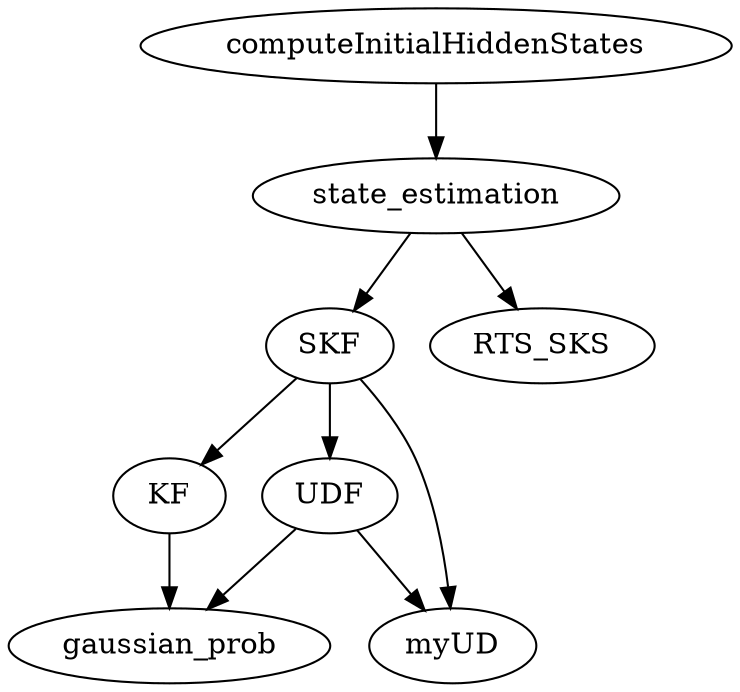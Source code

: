 /* Created by mdot for Matlab */
digraph m2html {
  KF -> gaussian_prob;
  SKF -> KF;
  SKF -> UDF;
  SKF -> myUD;
  UDF -> gaussian_prob;
  UDF -> myUD;
  computeInitialHiddenStates -> state_estimation;
  state_estimation -> RTS_SKS;
  state_estimation -> SKF;

  KF [URL="KF.html"];
  RTS_SKS [URL="RTS_SKS.html"];
  SKF [URL="SKF.html"];
  UDF [URL="UDF.html"];
  computeInitialHiddenStates [URL="computeInitialHiddenStates.html"];
  gaussian_prob [URL="gaussian_prob.html"];
  myUD [URL="myUD.html"];
  state_estimation [URL="state_estimation.html"];
}